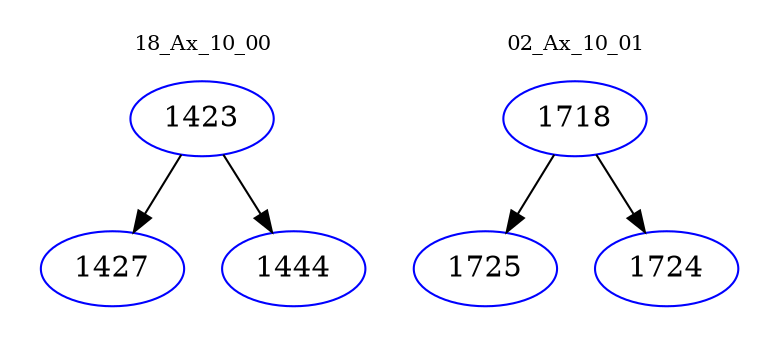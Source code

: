 digraph{
subgraph cluster_0 {
color = white
label = "18_Ax_10_00";
fontsize=10;
T0_1423 [label="1423", color="blue"]
T0_1423 -> T0_1427 [color="black"]
T0_1427 [label="1427", color="blue"]
T0_1423 -> T0_1444 [color="black"]
T0_1444 [label="1444", color="blue"]
}
subgraph cluster_1 {
color = white
label = "02_Ax_10_01";
fontsize=10;
T1_1718 [label="1718", color="blue"]
T1_1718 -> T1_1725 [color="black"]
T1_1725 [label="1725", color="blue"]
T1_1718 -> T1_1724 [color="black"]
T1_1724 [label="1724", color="blue"]
}
}
